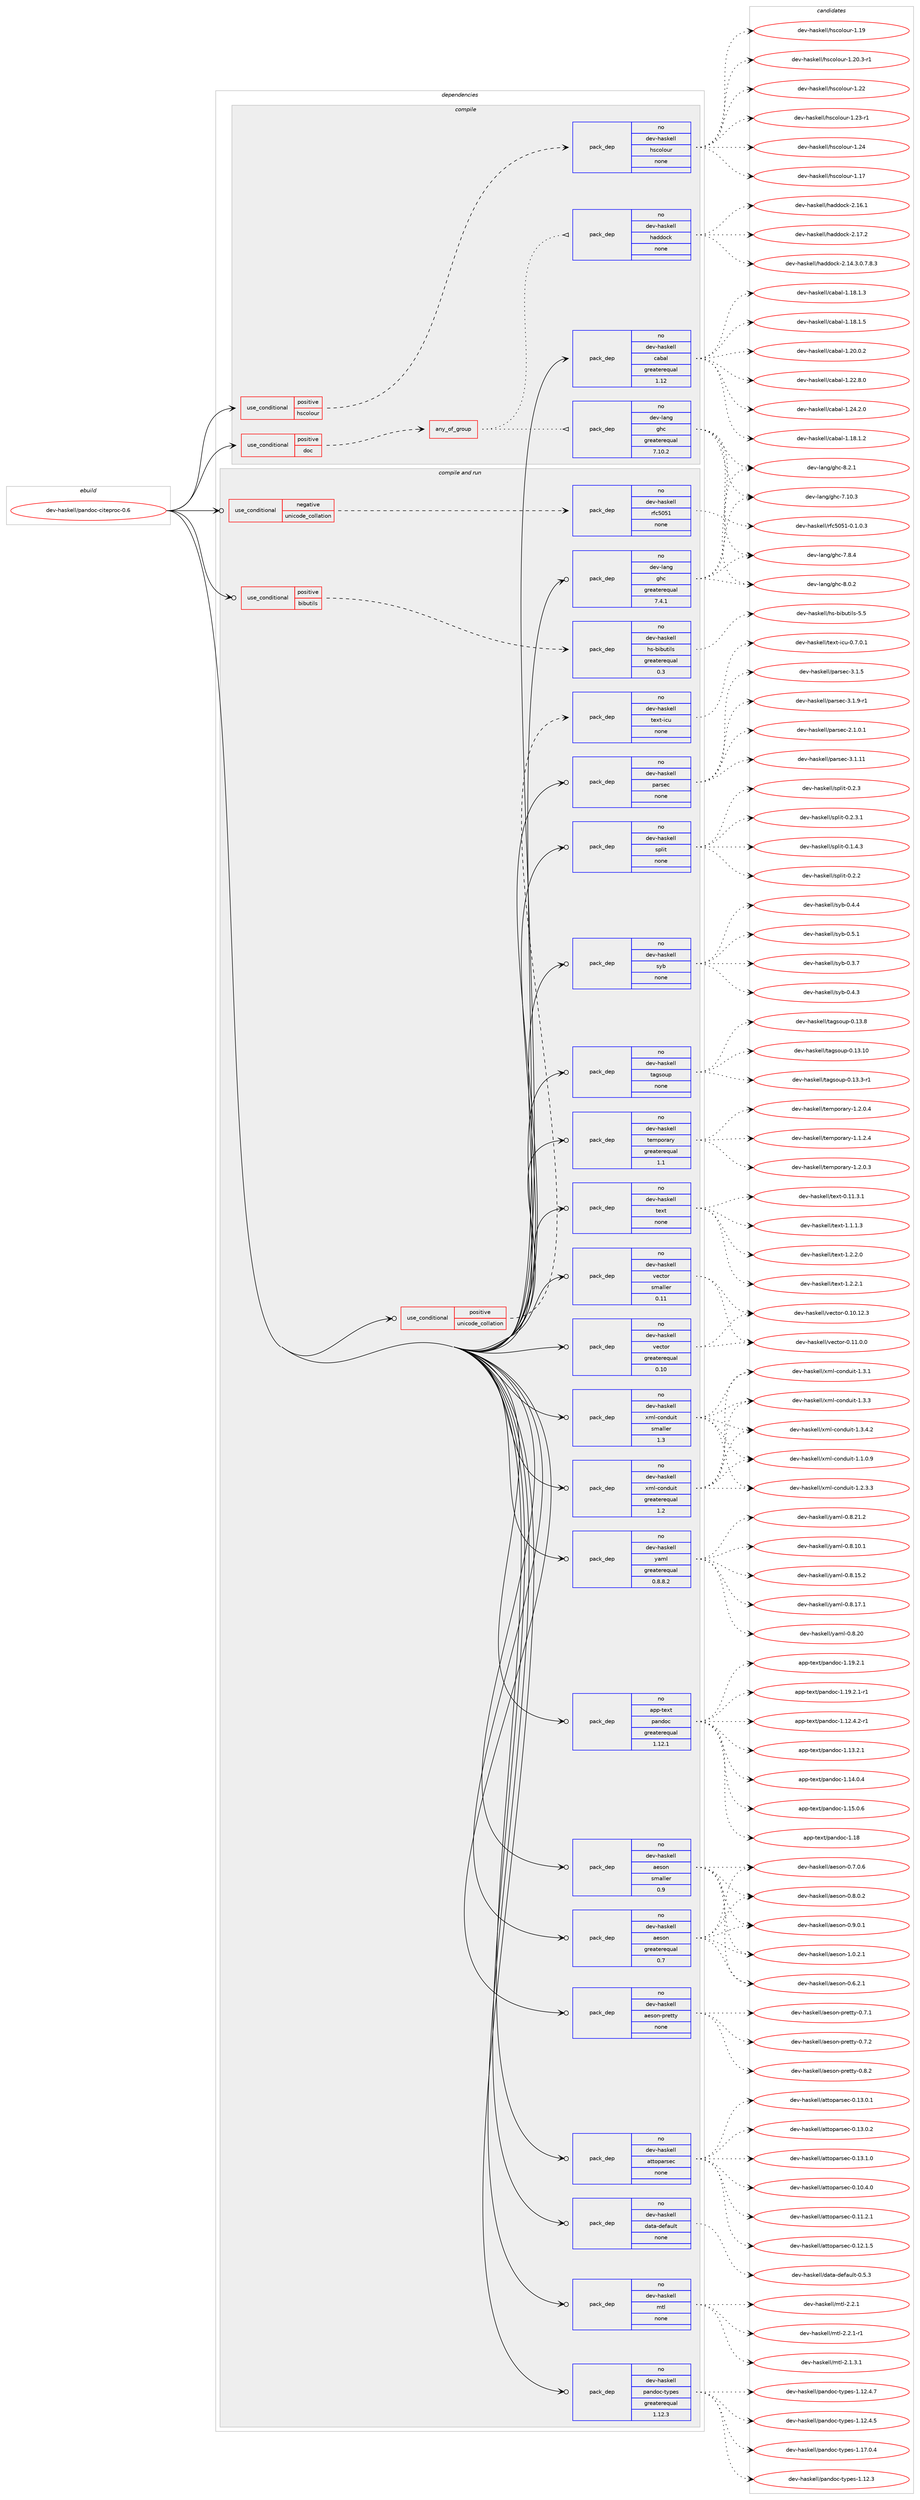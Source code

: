 digraph prolog {

# *************
# Graph options
# *************

newrank=true;
concentrate=true;
compound=true;
graph [rankdir=LR,fontname=Helvetica,fontsize=10,ranksep=1.5];#, ranksep=2.5, nodesep=0.2];
edge  [arrowhead=vee];
node  [fontname=Helvetica,fontsize=10];

# **********
# The ebuild
# **********

subgraph cluster_leftcol {
color=gray;
rank=same;
label=<<i>ebuild</i>>;
id [label="dev-haskell/pandoc-citeproc-0.6", color=red, width=4, href="../dev-haskell/pandoc-citeproc-0.6.svg"];
}

# ****************
# The dependencies
# ****************

subgraph cluster_midcol {
color=gray;
label=<<i>dependencies</i>>;
subgraph cluster_compile {
fillcolor="#eeeeee";
style=filled;
label=<<i>compile</i>>;
subgraph cond20240 {
dependency88930 [label=<<TABLE BORDER="0" CELLBORDER="1" CELLSPACING="0" CELLPADDING="4"><TR><TD ROWSPAN="3" CELLPADDING="10">use_conditional</TD></TR><TR><TD>positive</TD></TR><TR><TD>doc</TD></TR></TABLE>>, shape=none, color=red];
subgraph any2459 {
dependency88931 [label=<<TABLE BORDER="0" CELLBORDER="1" CELLSPACING="0" CELLPADDING="4"><TR><TD CELLPADDING="10">any_of_group</TD></TR></TABLE>>, shape=none, color=red];subgraph pack66201 {
dependency88932 [label=<<TABLE BORDER="0" CELLBORDER="1" CELLSPACING="0" CELLPADDING="4" WIDTH="220"><TR><TD ROWSPAN="6" CELLPADDING="30">pack_dep</TD></TR><TR><TD WIDTH="110">no</TD></TR><TR><TD>dev-haskell</TD></TR><TR><TD>haddock</TD></TR><TR><TD>none</TD></TR><TR><TD></TD></TR></TABLE>>, shape=none, color=blue];
}
dependency88931:e -> dependency88932:w [weight=20,style="dotted",arrowhead="oinv"];
subgraph pack66202 {
dependency88933 [label=<<TABLE BORDER="0" CELLBORDER="1" CELLSPACING="0" CELLPADDING="4" WIDTH="220"><TR><TD ROWSPAN="6" CELLPADDING="30">pack_dep</TD></TR><TR><TD WIDTH="110">no</TD></TR><TR><TD>dev-lang</TD></TR><TR><TD>ghc</TD></TR><TR><TD>greaterequal</TD></TR><TR><TD>7.10.2</TD></TR></TABLE>>, shape=none, color=blue];
}
dependency88931:e -> dependency88933:w [weight=20,style="dotted",arrowhead="oinv"];
}
dependency88930:e -> dependency88931:w [weight=20,style="dashed",arrowhead="vee"];
}
id:e -> dependency88930:w [weight=20,style="solid",arrowhead="vee"];
subgraph cond20241 {
dependency88934 [label=<<TABLE BORDER="0" CELLBORDER="1" CELLSPACING="0" CELLPADDING="4"><TR><TD ROWSPAN="3" CELLPADDING="10">use_conditional</TD></TR><TR><TD>positive</TD></TR><TR><TD>hscolour</TD></TR></TABLE>>, shape=none, color=red];
subgraph pack66203 {
dependency88935 [label=<<TABLE BORDER="0" CELLBORDER="1" CELLSPACING="0" CELLPADDING="4" WIDTH="220"><TR><TD ROWSPAN="6" CELLPADDING="30">pack_dep</TD></TR><TR><TD WIDTH="110">no</TD></TR><TR><TD>dev-haskell</TD></TR><TR><TD>hscolour</TD></TR><TR><TD>none</TD></TR><TR><TD></TD></TR></TABLE>>, shape=none, color=blue];
}
dependency88934:e -> dependency88935:w [weight=20,style="dashed",arrowhead="vee"];
}
id:e -> dependency88934:w [weight=20,style="solid",arrowhead="vee"];
subgraph pack66204 {
dependency88936 [label=<<TABLE BORDER="0" CELLBORDER="1" CELLSPACING="0" CELLPADDING="4" WIDTH="220"><TR><TD ROWSPAN="6" CELLPADDING="30">pack_dep</TD></TR><TR><TD WIDTH="110">no</TD></TR><TR><TD>dev-haskell</TD></TR><TR><TD>cabal</TD></TR><TR><TD>greaterequal</TD></TR><TR><TD>1.12</TD></TR></TABLE>>, shape=none, color=blue];
}
id:e -> dependency88936:w [weight=20,style="solid",arrowhead="vee"];
}
subgraph cluster_compileandrun {
fillcolor="#eeeeee";
style=filled;
label=<<i>compile and run</i>>;
subgraph cond20242 {
dependency88937 [label=<<TABLE BORDER="0" CELLBORDER="1" CELLSPACING="0" CELLPADDING="4"><TR><TD ROWSPAN="3" CELLPADDING="10">use_conditional</TD></TR><TR><TD>negative</TD></TR><TR><TD>unicode_collation</TD></TR></TABLE>>, shape=none, color=red];
subgraph pack66205 {
dependency88938 [label=<<TABLE BORDER="0" CELLBORDER="1" CELLSPACING="0" CELLPADDING="4" WIDTH="220"><TR><TD ROWSPAN="6" CELLPADDING="30">pack_dep</TD></TR><TR><TD WIDTH="110">no</TD></TR><TR><TD>dev-haskell</TD></TR><TR><TD>rfc5051</TD></TR><TR><TD>none</TD></TR><TR><TD></TD></TR></TABLE>>, shape=none, color=blue];
}
dependency88937:e -> dependency88938:w [weight=20,style="dashed",arrowhead="vee"];
}
id:e -> dependency88937:w [weight=20,style="solid",arrowhead="odotvee"];
subgraph cond20243 {
dependency88939 [label=<<TABLE BORDER="0" CELLBORDER="1" CELLSPACING="0" CELLPADDING="4"><TR><TD ROWSPAN="3" CELLPADDING="10">use_conditional</TD></TR><TR><TD>positive</TD></TR><TR><TD>bibutils</TD></TR></TABLE>>, shape=none, color=red];
subgraph pack66206 {
dependency88940 [label=<<TABLE BORDER="0" CELLBORDER="1" CELLSPACING="0" CELLPADDING="4" WIDTH="220"><TR><TD ROWSPAN="6" CELLPADDING="30">pack_dep</TD></TR><TR><TD WIDTH="110">no</TD></TR><TR><TD>dev-haskell</TD></TR><TR><TD>hs-bibutils</TD></TR><TR><TD>greaterequal</TD></TR><TR><TD>0.3</TD></TR></TABLE>>, shape=none, color=blue];
}
dependency88939:e -> dependency88940:w [weight=20,style="dashed",arrowhead="vee"];
}
id:e -> dependency88939:w [weight=20,style="solid",arrowhead="odotvee"];
subgraph cond20244 {
dependency88941 [label=<<TABLE BORDER="0" CELLBORDER="1" CELLSPACING="0" CELLPADDING="4"><TR><TD ROWSPAN="3" CELLPADDING="10">use_conditional</TD></TR><TR><TD>positive</TD></TR><TR><TD>unicode_collation</TD></TR></TABLE>>, shape=none, color=red];
subgraph pack66207 {
dependency88942 [label=<<TABLE BORDER="0" CELLBORDER="1" CELLSPACING="0" CELLPADDING="4" WIDTH="220"><TR><TD ROWSPAN="6" CELLPADDING="30">pack_dep</TD></TR><TR><TD WIDTH="110">no</TD></TR><TR><TD>dev-haskell</TD></TR><TR><TD>text-icu</TD></TR><TR><TD>none</TD></TR><TR><TD></TD></TR></TABLE>>, shape=none, color=blue];
}
dependency88941:e -> dependency88942:w [weight=20,style="dashed",arrowhead="vee"];
}
id:e -> dependency88941:w [weight=20,style="solid",arrowhead="odotvee"];
subgraph pack66208 {
dependency88943 [label=<<TABLE BORDER="0" CELLBORDER="1" CELLSPACING="0" CELLPADDING="4" WIDTH="220"><TR><TD ROWSPAN="6" CELLPADDING="30">pack_dep</TD></TR><TR><TD WIDTH="110">no</TD></TR><TR><TD>app-text</TD></TR><TR><TD>pandoc</TD></TR><TR><TD>greaterequal</TD></TR><TR><TD>1.12.1</TD></TR></TABLE>>, shape=none, color=blue];
}
id:e -> dependency88943:w [weight=20,style="solid",arrowhead="odotvee"];
subgraph pack66209 {
dependency88944 [label=<<TABLE BORDER="0" CELLBORDER="1" CELLSPACING="0" CELLPADDING="4" WIDTH="220"><TR><TD ROWSPAN="6" CELLPADDING="30">pack_dep</TD></TR><TR><TD WIDTH="110">no</TD></TR><TR><TD>dev-haskell</TD></TR><TR><TD>aeson</TD></TR><TR><TD>greaterequal</TD></TR><TR><TD>0.7</TD></TR></TABLE>>, shape=none, color=blue];
}
id:e -> dependency88944:w [weight=20,style="solid",arrowhead="odotvee"];
subgraph pack66210 {
dependency88945 [label=<<TABLE BORDER="0" CELLBORDER="1" CELLSPACING="0" CELLPADDING="4" WIDTH="220"><TR><TD ROWSPAN="6" CELLPADDING="30">pack_dep</TD></TR><TR><TD WIDTH="110">no</TD></TR><TR><TD>dev-haskell</TD></TR><TR><TD>aeson</TD></TR><TR><TD>smaller</TD></TR><TR><TD>0.9</TD></TR></TABLE>>, shape=none, color=blue];
}
id:e -> dependency88945:w [weight=20,style="solid",arrowhead="odotvee"];
subgraph pack66211 {
dependency88946 [label=<<TABLE BORDER="0" CELLBORDER="1" CELLSPACING="0" CELLPADDING="4" WIDTH="220"><TR><TD ROWSPAN="6" CELLPADDING="30">pack_dep</TD></TR><TR><TD WIDTH="110">no</TD></TR><TR><TD>dev-haskell</TD></TR><TR><TD>aeson-pretty</TD></TR><TR><TD>none</TD></TR><TR><TD></TD></TR></TABLE>>, shape=none, color=blue];
}
id:e -> dependency88946:w [weight=20,style="solid",arrowhead="odotvee"];
subgraph pack66212 {
dependency88947 [label=<<TABLE BORDER="0" CELLBORDER="1" CELLSPACING="0" CELLPADDING="4" WIDTH="220"><TR><TD ROWSPAN="6" CELLPADDING="30">pack_dep</TD></TR><TR><TD WIDTH="110">no</TD></TR><TR><TD>dev-haskell</TD></TR><TR><TD>attoparsec</TD></TR><TR><TD>none</TD></TR><TR><TD></TD></TR></TABLE>>, shape=none, color=blue];
}
id:e -> dependency88947:w [weight=20,style="solid",arrowhead="odotvee"];
subgraph pack66213 {
dependency88948 [label=<<TABLE BORDER="0" CELLBORDER="1" CELLSPACING="0" CELLPADDING="4" WIDTH="220"><TR><TD ROWSPAN="6" CELLPADDING="30">pack_dep</TD></TR><TR><TD WIDTH="110">no</TD></TR><TR><TD>dev-haskell</TD></TR><TR><TD>data-default</TD></TR><TR><TD>none</TD></TR><TR><TD></TD></TR></TABLE>>, shape=none, color=blue];
}
id:e -> dependency88948:w [weight=20,style="solid",arrowhead="odotvee"];
subgraph pack66214 {
dependency88949 [label=<<TABLE BORDER="0" CELLBORDER="1" CELLSPACING="0" CELLPADDING="4" WIDTH="220"><TR><TD ROWSPAN="6" CELLPADDING="30">pack_dep</TD></TR><TR><TD WIDTH="110">no</TD></TR><TR><TD>dev-haskell</TD></TR><TR><TD>mtl</TD></TR><TR><TD>none</TD></TR><TR><TD></TD></TR></TABLE>>, shape=none, color=blue];
}
id:e -> dependency88949:w [weight=20,style="solid",arrowhead="odotvee"];
subgraph pack66215 {
dependency88950 [label=<<TABLE BORDER="0" CELLBORDER="1" CELLSPACING="0" CELLPADDING="4" WIDTH="220"><TR><TD ROWSPAN="6" CELLPADDING="30">pack_dep</TD></TR><TR><TD WIDTH="110">no</TD></TR><TR><TD>dev-haskell</TD></TR><TR><TD>pandoc-types</TD></TR><TR><TD>greaterequal</TD></TR><TR><TD>1.12.3</TD></TR></TABLE>>, shape=none, color=blue];
}
id:e -> dependency88950:w [weight=20,style="solid",arrowhead="odotvee"];
subgraph pack66216 {
dependency88951 [label=<<TABLE BORDER="0" CELLBORDER="1" CELLSPACING="0" CELLPADDING="4" WIDTH="220"><TR><TD ROWSPAN="6" CELLPADDING="30">pack_dep</TD></TR><TR><TD WIDTH="110">no</TD></TR><TR><TD>dev-haskell</TD></TR><TR><TD>parsec</TD></TR><TR><TD>none</TD></TR><TR><TD></TD></TR></TABLE>>, shape=none, color=blue];
}
id:e -> dependency88951:w [weight=20,style="solid",arrowhead="odotvee"];
subgraph pack66217 {
dependency88952 [label=<<TABLE BORDER="0" CELLBORDER="1" CELLSPACING="0" CELLPADDING="4" WIDTH="220"><TR><TD ROWSPAN="6" CELLPADDING="30">pack_dep</TD></TR><TR><TD WIDTH="110">no</TD></TR><TR><TD>dev-haskell</TD></TR><TR><TD>split</TD></TR><TR><TD>none</TD></TR><TR><TD></TD></TR></TABLE>>, shape=none, color=blue];
}
id:e -> dependency88952:w [weight=20,style="solid",arrowhead="odotvee"];
subgraph pack66218 {
dependency88953 [label=<<TABLE BORDER="0" CELLBORDER="1" CELLSPACING="0" CELLPADDING="4" WIDTH="220"><TR><TD ROWSPAN="6" CELLPADDING="30">pack_dep</TD></TR><TR><TD WIDTH="110">no</TD></TR><TR><TD>dev-haskell</TD></TR><TR><TD>syb</TD></TR><TR><TD>none</TD></TR><TR><TD></TD></TR></TABLE>>, shape=none, color=blue];
}
id:e -> dependency88953:w [weight=20,style="solid",arrowhead="odotvee"];
subgraph pack66219 {
dependency88954 [label=<<TABLE BORDER="0" CELLBORDER="1" CELLSPACING="0" CELLPADDING="4" WIDTH="220"><TR><TD ROWSPAN="6" CELLPADDING="30">pack_dep</TD></TR><TR><TD WIDTH="110">no</TD></TR><TR><TD>dev-haskell</TD></TR><TR><TD>tagsoup</TD></TR><TR><TD>none</TD></TR><TR><TD></TD></TR></TABLE>>, shape=none, color=blue];
}
id:e -> dependency88954:w [weight=20,style="solid",arrowhead="odotvee"];
subgraph pack66220 {
dependency88955 [label=<<TABLE BORDER="0" CELLBORDER="1" CELLSPACING="0" CELLPADDING="4" WIDTH="220"><TR><TD ROWSPAN="6" CELLPADDING="30">pack_dep</TD></TR><TR><TD WIDTH="110">no</TD></TR><TR><TD>dev-haskell</TD></TR><TR><TD>temporary</TD></TR><TR><TD>greaterequal</TD></TR><TR><TD>1.1</TD></TR></TABLE>>, shape=none, color=blue];
}
id:e -> dependency88955:w [weight=20,style="solid",arrowhead="odotvee"];
subgraph pack66221 {
dependency88956 [label=<<TABLE BORDER="0" CELLBORDER="1" CELLSPACING="0" CELLPADDING="4" WIDTH="220"><TR><TD ROWSPAN="6" CELLPADDING="30">pack_dep</TD></TR><TR><TD WIDTH="110">no</TD></TR><TR><TD>dev-haskell</TD></TR><TR><TD>text</TD></TR><TR><TD>none</TD></TR><TR><TD></TD></TR></TABLE>>, shape=none, color=blue];
}
id:e -> dependency88956:w [weight=20,style="solid",arrowhead="odotvee"];
subgraph pack66222 {
dependency88957 [label=<<TABLE BORDER="0" CELLBORDER="1" CELLSPACING="0" CELLPADDING="4" WIDTH="220"><TR><TD ROWSPAN="6" CELLPADDING="30">pack_dep</TD></TR><TR><TD WIDTH="110">no</TD></TR><TR><TD>dev-haskell</TD></TR><TR><TD>vector</TD></TR><TR><TD>greaterequal</TD></TR><TR><TD>0.10</TD></TR></TABLE>>, shape=none, color=blue];
}
id:e -> dependency88957:w [weight=20,style="solid",arrowhead="odotvee"];
subgraph pack66223 {
dependency88958 [label=<<TABLE BORDER="0" CELLBORDER="1" CELLSPACING="0" CELLPADDING="4" WIDTH="220"><TR><TD ROWSPAN="6" CELLPADDING="30">pack_dep</TD></TR><TR><TD WIDTH="110">no</TD></TR><TR><TD>dev-haskell</TD></TR><TR><TD>vector</TD></TR><TR><TD>smaller</TD></TR><TR><TD>0.11</TD></TR></TABLE>>, shape=none, color=blue];
}
id:e -> dependency88958:w [weight=20,style="solid",arrowhead="odotvee"];
subgraph pack66224 {
dependency88959 [label=<<TABLE BORDER="0" CELLBORDER="1" CELLSPACING="0" CELLPADDING="4" WIDTH="220"><TR><TD ROWSPAN="6" CELLPADDING="30">pack_dep</TD></TR><TR><TD WIDTH="110">no</TD></TR><TR><TD>dev-haskell</TD></TR><TR><TD>xml-conduit</TD></TR><TR><TD>greaterequal</TD></TR><TR><TD>1.2</TD></TR></TABLE>>, shape=none, color=blue];
}
id:e -> dependency88959:w [weight=20,style="solid",arrowhead="odotvee"];
subgraph pack66225 {
dependency88960 [label=<<TABLE BORDER="0" CELLBORDER="1" CELLSPACING="0" CELLPADDING="4" WIDTH="220"><TR><TD ROWSPAN="6" CELLPADDING="30">pack_dep</TD></TR><TR><TD WIDTH="110">no</TD></TR><TR><TD>dev-haskell</TD></TR><TR><TD>xml-conduit</TD></TR><TR><TD>smaller</TD></TR><TR><TD>1.3</TD></TR></TABLE>>, shape=none, color=blue];
}
id:e -> dependency88960:w [weight=20,style="solid",arrowhead="odotvee"];
subgraph pack66226 {
dependency88961 [label=<<TABLE BORDER="0" CELLBORDER="1" CELLSPACING="0" CELLPADDING="4" WIDTH="220"><TR><TD ROWSPAN="6" CELLPADDING="30">pack_dep</TD></TR><TR><TD WIDTH="110">no</TD></TR><TR><TD>dev-haskell</TD></TR><TR><TD>yaml</TD></TR><TR><TD>greaterequal</TD></TR><TR><TD>0.8.8.2</TD></TR></TABLE>>, shape=none, color=blue];
}
id:e -> dependency88961:w [weight=20,style="solid",arrowhead="odotvee"];
subgraph pack66227 {
dependency88962 [label=<<TABLE BORDER="0" CELLBORDER="1" CELLSPACING="0" CELLPADDING="4" WIDTH="220"><TR><TD ROWSPAN="6" CELLPADDING="30">pack_dep</TD></TR><TR><TD WIDTH="110">no</TD></TR><TR><TD>dev-lang</TD></TR><TR><TD>ghc</TD></TR><TR><TD>greaterequal</TD></TR><TR><TD>7.4.1</TD></TR></TABLE>>, shape=none, color=blue];
}
id:e -> dependency88962:w [weight=20,style="solid",arrowhead="odotvee"];
}
subgraph cluster_run {
fillcolor="#eeeeee";
style=filled;
label=<<i>run</i>>;
}
}

# **************
# The candidates
# **************

subgraph cluster_choices {
rank=same;
color=gray;
label=<<i>candidates</i>>;

subgraph choice66201 {
color=black;
nodesep=1;
choice1001011184510497115107101108108471049710010011199107455046495246514648465546564651 [label="dev-haskell/haddock-2.14.3.0.7.8.3", color=red, width=4,href="../dev-haskell/haddock-2.14.3.0.7.8.3.svg"];
choice100101118451049711510710110810847104971001001119910745504649544649 [label="dev-haskell/haddock-2.16.1", color=red, width=4,href="../dev-haskell/haddock-2.16.1.svg"];
choice100101118451049711510710110810847104971001001119910745504649554650 [label="dev-haskell/haddock-2.17.2", color=red, width=4,href="../dev-haskell/haddock-2.17.2.svg"];
dependency88932:e -> choice1001011184510497115107101108108471049710010011199107455046495246514648465546564651:w [style=dotted,weight="100"];
dependency88932:e -> choice100101118451049711510710110810847104971001001119910745504649544649:w [style=dotted,weight="100"];
dependency88932:e -> choice100101118451049711510710110810847104971001001119910745504649554650:w [style=dotted,weight="100"];
}
subgraph choice66202 {
color=black;
nodesep=1;
choice1001011184510897110103471031049945554649484651 [label="dev-lang/ghc-7.10.3", color=red, width=4,href="../dev-lang/ghc-7.10.3.svg"];
choice10010111845108971101034710310499455546564652 [label="dev-lang/ghc-7.8.4", color=red, width=4,href="../dev-lang/ghc-7.8.4.svg"];
choice10010111845108971101034710310499455646484650 [label="dev-lang/ghc-8.0.2", color=red, width=4,href="../dev-lang/ghc-8.0.2.svg"];
choice10010111845108971101034710310499455646504649 [label="dev-lang/ghc-8.2.1", color=red, width=4,href="../dev-lang/ghc-8.2.1.svg"];
dependency88933:e -> choice1001011184510897110103471031049945554649484651:w [style=dotted,weight="100"];
dependency88933:e -> choice10010111845108971101034710310499455546564652:w [style=dotted,weight="100"];
dependency88933:e -> choice10010111845108971101034710310499455646484650:w [style=dotted,weight="100"];
dependency88933:e -> choice10010111845108971101034710310499455646504649:w [style=dotted,weight="100"];
}
subgraph choice66203 {
color=black;
nodesep=1;
choice100101118451049711510710110810847104115991111081111171144549464955 [label="dev-haskell/hscolour-1.17", color=red, width=4,href="../dev-haskell/hscolour-1.17.svg"];
choice100101118451049711510710110810847104115991111081111171144549464957 [label="dev-haskell/hscolour-1.19", color=red, width=4,href="../dev-haskell/hscolour-1.19.svg"];
choice10010111845104971151071011081084710411599111108111117114454946504846514511449 [label="dev-haskell/hscolour-1.20.3-r1", color=red, width=4,href="../dev-haskell/hscolour-1.20.3-r1.svg"];
choice100101118451049711510710110810847104115991111081111171144549465050 [label="dev-haskell/hscolour-1.22", color=red, width=4,href="../dev-haskell/hscolour-1.22.svg"];
choice1001011184510497115107101108108471041159911110811111711445494650514511449 [label="dev-haskell/hscolour-1.23-r1", color=red, width=4,href="../dev-haskell/hscolour-1.23-r1.svg"];
choice100101118451049711510710110810847104115991111081111171144549465052 [label="dev-haskell/hscolour-1.24", color=red, width=4,href="../dev-haskell/hscolour-1.24.svg"];
dependency88935:e -> choice100101118451049711510710110810847104115991111081111171144549464955:w [style=dotted,weight="100"];
dependency88935:e -> choice100101118451049711510710110810847104115991111081111171144549464957:w [style=dotted,weight="100"];
dependency88935:e -> choice10010111845104971151071011081084710411599111108111117114454946504846514511449:w [style=dotted,weight="100"];
dependency88935:e -> choice100101118451049711510710110810847104115991111081111171144549465050:w [style=dotted,weight="100"];
dependency88935:e -> choice1001011184510497115107101108108471041159911110811111711445494650514511449:w [style=dotted,weight="100"];
dependency88935:e -> choice100101118451049711510710110810847104115991111081111171144549465052:w [style=dotted,weight="100"];
}
subgraph choice66204 {
color=black;
nodesep=1;
choice10010111845104971151071011081084799979897108454946495646494650 [label="dev-haskell/cabal-1.18.1.2", color=red, width=4,href="../dev-haskell/cabal-1.18.1.2.svg"];
choice10010111845104971151071011081084799979897108454946495646494651 [label="dev-haskell/cabal-1.18.1.3", color=red, width=4,href="../dev-haskell/cabal-1.18.1.3.svg"];
choice10010111845104971151071011081084799979897108454946495646494653 [label="dev-haskell/cabal-1.18.1.5", color=red, width=4,href="../dev-haskell/cabal-1.18.1.5.svg"];
choice10010111845104971151071011081084799979897108454946504846484650 [label="dev-haskell/cabal-1.20.0.2", color=red, width=4,href="../dev-haskell/cabal-1.20.0.2.svg"];
choice10010111845104971151071011081084799979897108454946505046564648 [label="dev-haskell/cabal-1.22.8.0", color=red, width=4,href="../dev-haskell/cabal-1.22.8.0.svg"];
choice10010111845104971151071011081084799979897108454946505246504648 [label="dev-haskell/cabal-1.24.2.0", color=red, width=4,href="../dev-haskell/cabal-1.24.2.0.svg"];
dependency88936:e -> choice10010111845104971151071011081084799979897108454946495646494650:w [style=dotted,weight="100"];
dependency88936:e -> choice10010111845104971151071011081084799979897108454946495646494651:w [style=dotted,weight="100"];
dependency88936:e -> choice10010111845104971151071011081084799979897108454946495646494653:w [style=dotted,weight="100"];
dependency88936:e -> choice10010111845104971151071011081084799979897108454946504846484650:w [style=dotted,weight="100"];
dependency88936:e -> choice10010111845104971151071011081084799979897108454946505046564648:w [style=dotted,weight="100"];
dependency88936:e -> choice10010111845104971151071011081084799979897108454946505246504648:w [style=dotted,weight="100"];
}
subgraph choice66205 {
color=black;
nodesep=1;
choice10010111845104971151071011081084711410299534853494548464946484651 [label="dev-haskell/rfc5051-0.1.0.3", color=red, width=4,href="../dev-haskell/rfc5051-0.1.0.3.svg"];
dependency88938:e -> choice10010111845104971151071011081084711410299534853494548464946484651:w [style=dotted,weight="100"];
}
subgraph choice66206 {
color=black;
nodesep=1;
choice10010111845104971151071011081084710411545981059811711610510811545534653 [label="dev-haskell/hs-bibutils-5.5", color=red, width=4,href="../dev-haskell/hs-bibutils-5.5.svg"];
dependency88940:e -> choice10010111845104971151071011081084710411545981059811711610510811545534653:w [style=dotted,weight="100"];
}
subgraph choice66207 {
color=black;
nodesep=1;
choice10010111845104971151071011081084711610112011645105991174548465546484649 [label="dev-haskell/text-icu-0.7.0.1", color=red, width=4,href="../dev-haskell/text-icu-0.7.0.1.svg"];
dependency88942:e -> choice10010111845104971151071011081084711610112011645105991174548465546484649:w [style=dotted,weight="100"];
}
subgraph choice66208 {
color=black;
nodesep=1;
choice97112112451161011201164711297110100111994549464950465246504511449 [label="app-text/pandoc-1.12.4.2-r1", color=red, width=4,href="../app-text/pandoc-1.12.4.2-r1.svg"];
choice9711211245116101120116471129711010011199454946495146504649 [label="app-text/pandoc-1.13.2.1", color=red, width=4,href="../app-text/pandoc-1.13.2.1.svg"];
choice9711211245116101120116471129711010011199454946495246484652 [label="app-text/pandoc-1.14.0.4", color=red, width=4,href="../app-text/pandoc-1.14.0.4.svg"];
choice9711211245116101120116471129711010011199454946495346484654 [label="app-text/pandoc-1.15.0.6", color=red, width=4,href="../app-text/pandoc-1.15.0.6.svg"];
choice97112112451161011201164711297110100111994549464956 [label="app-text/pandoc-1.18", color=red, width=4,href="../app-text/pandoc-1.18.svg"];
choice9711211245116101120116471129711010011199454946495746504649 [label="app-text/pandoc-1.19.2.1", color=red, width=4,href="../app-text/pandoc-1.19.2.1.svg"];
choice97112112451161011201164711297110100111994549464957465046494511449 [label="app-text/pandoc-1.19.2.1-r1", color=red, width=4,href="../app-text/pandoc-1.19.2.1-r1.svg"];
dependency88943:e -> choice97112112451161011201164711297110100111994549464950465246504511449:w [style=dotted,weight="100"];
dependency88943:e -> choice9711211245116101120116471129711010011199454946495146504649:w [style=dotted,weight="100"];
dependency88943:e -> choice9711211245116101120116471129711010011199454946495246484652:w [style=dotted,weight="100"];
dependency88943:e -> choice9711211245116101120116471129711010011199454946495346484654:w [style=dotted,weight="100"];
dependency88943:e -> choice97112112451161011201164711297110100111994549464956:w [style=dotted,weight="100"];
dependency88943:e -> choice9711211245116101120116471129711010011199454946495746504649:w [style=dotted,weight="100"];
dependency88943:e -> choice97112112451161011201164711297110100111994549464957465046494511449:w [style=dotted,weight="100"];
}
subgraph choice66209 {
color=black;
nodesep=1;
choice100101118451049711510710110810847971011151111104548465446504649 [label="dev-haskell/aeson-0.6.2.1", color=red, width=4,href="../dev-haskell/aeson-0.6.2.1.svg"];
choice100101118451049711510710110810847971011151111104548465546484654 [label="dev-haskell/aeson-0.7.0.6", color=red, width=4,href="../dev-haskell/aeson-0.7.0.6.svg"];
choice100101118451049711510710110810847971011151111104548465646484650 [label="dev-haskell/aeson-0.8.0.2", color=red, width=4,href="../dev-haskell/aeson-0.8.0.2.svg"];
choice100101118451049711510710110810847971011151111104548465746484649 [label="dev-haskell/aeson-0.9.0.1", color=red, width=4,href="../dev-haskell/aeson-0.9.0.1.svg"];
choice100101118451049711510710110810847971011151111104549464846504649 [label="dev-haskell/aeson-1.0.2.1", color=red, width=4,href="../dev-haskell/aeson-1.0.2.1.svg"];
dependency88944:e -> choice100101118451049711510710110810847971011151111104548465446504649:w [style=dotted,weight="100"];
dependency88944:e -> choice100101118451049711510710110810847971011151111104548465546484654:w [style=dotted,weight="100"];
dependency88944:e -> choice100101118451049711510710110810847971011151111104548465646484650:w [style=dotted,weight="100"];
dependency88944:e -> choice100101118451049711510710110810847971011151111104548465746484649:w [style=dotted,weight="100"];
dependency88944:e -> choice100101118451049711510710110810847971011151111104549464846504649:w [style=dotted,weight="100"];
}
subgraph choice66210 {
color=black;
nodesep=1;
choice100101118451049711510710110810847971011151111104548465446504649 [label="dev-haskell/aeson-0.6.2.1", color=red, width=4,href="../dev-haskell/aeson-0.6.2.1.svg"];
choice100101118451049711510710110810847971011151111104548465546484654 [label="dev-haskell/aeson-0.7.0.6", color=red, width=4,href="../dev-haskell/aeson-0.7.0.6.svg"];
choice100101118451049711510710110810847971011151111104548465646484650 [label="dev-haskell/aeson-0.8.0.2", color=red, width=4,href="../dev-haskell/aeson-0.8.0.2.svg"];
choice100101118451049711510710110810847971011151111104548465746484649 [label="dev-haskell/aeson-0.9.0.1", color=red, width=4,href="../dev-haskell/aeson-0.9.0.1.svg"];
choice100101118451049711510710110810847971011151111104549464846504649 [label="dev-haskell/aeson-1.0.2.1", color=red, width=4,href="../dev-haskell/aeson-1.0.2.1.svg"];
dependency88945:e -> choice100101118451049711510710110810847971011151111104548465446504649:w [style=dotted,weight="100"];
dependency88945:e -> choice100101118451049711510710110810847971011151111104548465546484654:w [style=dotted,weight="100"];
dependency88945:e -> choice100101118451049711510710110810847971011151111104548465646484650:w [style=dotted,weight="100"];
dependency88945:e -> choice100101118451049711510710110810847971011151111104548465746484649:w [style=dotted,weight="100"];
dependency88945:e -> choice100101118451049711510710110810847971011151111104549464846504649:w [style=dotted,weight="100"];
}
subgraph choice66211 {
color=black;
nodesep=1;
choice1001011184510497115107101108108479710111511111045112114101116116121454846554649 [label="dev-haskell/aeson-pretty-0.7.1", color=red, width=4,href="../dev-haskell/aeson-pretty-0.7.1.svg"];
choice1001011184510497115107101108108479710111511111045112114101116116121454846554650 [label="dev-haskell/aeson-pretty-0.7.2", color=red, width=4,href="../dev-haskell/aeson-pretty-0.7.2.svg"];
choice1001011184510497115107101108108479710111511111045112114101116116121454846564650 [label="dev-haskell/aeson-pretty-0.8.2", color=red, width=4,href="../dev-haskell/aeson-pretty-0.8.2.svg"];
dependency88946:e -> choice1001011184510497115107101108108479710111511111045112114101116116121454846554649:w [style=dotted,weight="100"];
dependency88946:e -> choice1001011184510497115107101108108479710111511111045112114101116116121454846554650:w [style=dotted,weight="100"];
dependency88946:e -> choice1001011184510497115107101108108479710111511111045112114101116116121454846564650:w [style=dotted,weight="100"];
}
subgraph choice66212 {
color=black;
nodesep=1;
choice100101118451049711510710110810847971161161111129711411510199454846494846524648 [label="dev-haskell/attoparsec-0.10.4.0", color=red, width=4,href="../dev-haskell/attoparsec-0.10.4.0.svg"];
choice100101118451049711510710110810847971161161111129711411510199454846494946504649 [label="dev-haskell/attoparsec-0.11.2.1", color=red, width=4,href="../dev-haskell/attoparsec-0.11.2.1.svg"];
choice100101118451049711510710110810847971161161111129711411510199454846495046494653 [label="dev-haskell/attoparsec-0.12.1.5", color=red, width=4,href="../dev-haskell/attoparsec-0.12.1.5.svg"];
choice100101118451049711510710110810847971161161111129711411510199454846495146484649 [label="dev-haskell/attoparsec-0.13.0.1", color=red, width=4,href="../dev-haskell/attoparsec-0.13.0.1.svg"];
choice100101118451049711510710110810847971161161111129711411510199454846495146484650 [label="dev-haskell/attoparsec-0.13.0.2", color=red, width=4,href="../dev-haskell/attoparsec-0.13.0.2.svg"];
choice100101118451049711510710110810847971161161111129711411510199454846495146494648 [label="dev-haskell/attoparsec-0.13.1.0", color=red, width=4,href="../dev-haskell/attoparsec-0.13.1.0.svg"];
dependency88947:e -> choice100101118451049711510710110810847971161161111129711411510199454846494846524648:w [style=dotted,weight="100"];
dependency88947:e -> choice100101118451049711510710110810847971161161111129711411510199454846494946504649:w [style=dotted,weight="100"];
dependency88947:e -> choice100101118451049711510710110810847971161161111129711411510199454846495046494653:w [style=dotted,weight="100"];
dependency88947:e -> choice100101118451049711510710110810847971161161111129711411510199454846495146484649:w [style=dotted,weight="100"];
dependency88947:e -> choice100101118451049711510710110810847971161161111129711411510199454846495146484650:w [style=dotted,weight="100"];
dependency88947:e -> choice100101118451049711510710110810847971161161111129711411510199454846495146494648:w [style=dotted,weight="100"];
}
subgraph choice66213 {
color=black;
nodesep=1;
choice10010111845104971151071011081084710097116974510010110297117108116454846534651 [label="dev-haskell/data-default-0.5.3", color=red, width=4,href="../dev-haskell/data-default-0.5.3.svg"];
dependency88948:e -> choice10010111845104971151071011081084710097116974510010110297117108116454846534651:w [style=dotted,weight="100"];
}
subgraph choice66214 {
color=black;
nodesep=1;
choice1001011184510497115107101108108471091161084550464946514649 [label="dev-haskell/mtl-2.1.3.1", color=red, width=4,href="../dev-haskell/mtl-2.1.3.1.svg"];
choice100101118451049711510710110810847109116108455046504649 [label="dev-haskell/mtl-2.2.1", color=red, width=4,href="../dev-haskell/mtl-2.2.1.svg"];
choice1001011184510497115107101108108471091161084550465046494511449 [label="dev-haskell/mtl-2.2.1-r1", color=red, width=4,href="../dev-haskell/mtl-2.2.1-r1.svg"];
dependency88949:e -> choice1001011184510497115107101108108471091161084550464946514649:w [style=dotted,weight="100"];
dependency88949:e -> choice100101118451049711510710110810847109116108455046504649:w [style=dotted,weight="100"];
dependency88949:e -> choice1001011184510497115107101108108471091161084550465046494511449:w [style=dotted,weight="100"];
}
subgraph choice66215 {
color=black;
nodesep=1;
choice10010111845104971151071011081084711297110100111994511612111210111545494649504651 [label="dev-haskell/pandoc-types-1.12.3", color=red, width=4,href="../dev-haskell/pandoc-types-1.12.3.svg"];
choice100101118451049711510710110810847112971101001119945116121112101115454946495046524653 [label="dev-haskell/pandoc-types-1.12.4.5", color=red, width=4,href="../dev-haskell/pandoc-types-1.12.4.5.svg"];
choice100101118451049711510710110810847112971101001119945116121112101115454946495046524655 [label="dev-haskell/pandoc-types-1.12.4.7", color=red, width=4,href="../dev-haskell/pandoc-types-1.12.4.7.svg"];
choice100101118451049711510710110810847112971101001119945116121112101115454946495546484652 [label="dev-haskell/pandoc-types-1.17.0.4", color=red, width=4,href="../dev-haskell/pandoc-types-1.17.0.4.svg"];
dependency88950:e -> choice10010111845104971151071011081084711297110100111994511612111210111545494649504651:w [style=dotted,weight="100"];
dependency88950:e -> choice100101118451049711510710110810847112971101001119945116121112101115454946495046524653:w [style=dotted,weight="100"];
dependency88950:e -> choice100101118451049711510710110810847112971101001119945116121112101115454946495046524655:w [style=dotted,weight="100"];
dependency88950:e -> choice100101118451049711510710110810847112971101001119945116121112101115454946495546484652:w [style=dotted,weight="100"];
}
subgraph choice66216 {
color=black;
nodesep=1;
choice10010111845104971151071011081084711297114115101994550464946484649 [label="dev-haskell/parsec-2.1.0.1", color=red, width=4,href="../dev-haskell/parsec-2.1.0.1.svg"];
choice100101118451049711510710110810847112971141151019945514649464949 [label="dev-haskell/parsec-3.1.11", color=red, width=4,href="../dev-haskell/parsec-3.1.11.svg"];
choice1001011184510497115107101108108471129711411510199455146494653 [label="dev-haskell/parsec-3.1.5", color=red, width=4,href="../dev-haskell/parsec-3.1.5.svg"];
choice10010111845104971151071011081084711297114115101994551464946574511449 [label="dev-haskell/parsec-3.1.9-r1", color=red, width=4,href="../dev-haskell/parsec-3.1.9-r1.svg"];
dependency88951:e -> choice10010111845104971151071011081084711297114115101994550464946484649:w [style=dotted,weight="100"];
dependency88951:e -> choice100101118451049711510710110810847112971141151019945514649464949:w [style=dotted,weight="100"];
dependency88951:e -> choice1001011184510497115107101108108471129711411510199455146494653:w [style=dotted,weight="100"];
dependency88951:e -> choice10010111845104971151071011081084711297114115101994551464946574511449:w [style=dotted,weight="100"];
}
subgraph choice66217 {
color=black;
nodesep=1;
choice1001011184510497115107101108108471151121081051164548464946524651 [label="dev-haskell/split-0.1.4.3", color=red, width=4,href="../dev-haskell/split-0.1.4.3.svg"];
choice100101118451049711510710110810847115112108105116454846504650 [label="dev-haskell/split-0.2.2", color=red, width=4,href="../dev-haskell/split-0.2.2.svg"];
choice100101118451049711510710110810847115112108105116454846504651 [label="dev-haskell/split-0.2.3", color=red, width=4,href="../dev-haskell/split-0.2.3.svg"];
choice1001011184510497115107101108108471151121081051164548465046514649 [label="dev-haskell/split-0.2.3.1", color=red, width=4,href="../dev-haskell/split-0.2.3.1.svg"];
dependency88952:e -> choice1001011184510497115107101108108471151121081051164548464946524651:w [style=dotted,weight="100"];
dependency88952:e -> choice100101118451049711510710110810847115112108105116454846504650:w [style=dotted,weight="100"];
dependency88952:e -> choice100101118451049711510710110810847115112108105116454846504651:w [style=dotted,weight="100"];
dependency88952:e -> choice1001011184510497115107101108108471151121081051164548465046514649:w [style=dotted,weight="100"];
}
subgraph choice66218 {
color=black;
nodesep=1;
choice10010111845104971151071011081084711512198454846514655 [label="dev-haskell/syb-0.3.7", color=red, width=4,href="../dev-haskell/syb-0.3.7.svg"];
choice10010111845104971151071011081084711512198454846524651 [label="dev-haskell/syb-0.4.3", color=red, width=4,href="../dev-haskell/syb-0.4.3.svg"];
choice10010111845104971151071011081084711512198454846524652 [label="dev-haskell/syb-0.4.4", color=red, width=4,href="../dev-haskell/syb-0.4.4.svg"];
choice10010111845104971151071011081084711512198454846534649 [label="dev-haskell/syb-0.5.1", color=red, width=4,href="../dev-haskell/syb-0.5.1.svg"];
dependency88953:e -> choice10010111845104971151071011081084711512198454846514655:w [style=dotted,weight="100"];
dependency88953:e -> choice10010111845104971151071011081084711512198454846524651:w [style=dotted,weight="100"];
dependency88953:e -> choice10010111845104971151071011081084711512198454846524652:w [style=dotted,weight="100"];
dependency88953:e -> choice10010111845104971151071011081084711512198454846534649:w [style=dotted,weight="100"];
}
subgraph choice66219 {
color=black;
nodesep=1;
choice100101118451049711510710110810847116971031151111171124548464951464948 [label="dev-haskell/tagsoup-0.13.10", color=red, width=4,href="../dev-haskell/tagsoup-0.13.10.svg"];
choice10010111845104971151071011081084711697103115111117112454846495146514511449 [label="dev-haskell/tagsoup-0.13.3-r1", color=red, width=4,href="../dev-haskell/tagsoup-0.13.3-r1.svg"];
choice1001011184510497115107101108108471169710311511111711245484649514656 [label="dev-haskell/tagsoup-0.13.8", color=red, width=4,href="../dev-haskell/tagsoup-0.13.8.svg"];
dependency88954:e -> choice100101118451049711510710110810847116971031151111171124548464951464948:w [style=dotted,weight="100"];
dependency88954:e -> choice10010111845104971151071011081084711697103115111117112454846495146514511449:w [style=dotted,weight="100"];
dependency88954:e -> choice1001011184510497115107101108108471169710311511111711245484649514656:w [style=dotted,weight="100"];
}
subgraph choice66220 {
color=black;
nodesep=1;
choice100101118451049711510710110810847116101109112111114971141214549464946504652 [label="dev-haskell/temporary-1.1.2.4", color=red, width=4,href="../dev-haskell/temporary-1.1.2.4.svg"];
choice100101118451049711510710110810847116101109112111114971141214549465046484651 [label="dev-haskell/temporary-1.2.0.3", color=red, width=4,href="../dev-haskell/temporary-1.2.0.3.svg"];
choice100101118451049711510710110810847116101109112111114971141214549465046484652 [label="dev-haskell/temporary-1.2.0.4", color=red, width=4,href="../dev-haskell/temporary-1.2.0.4.svg"];
dependency88955:e -> choice100101118451049711510710110810847116101109112111114971141214549464946504652:w [style=dotted,weight="100"];
dependency88955:e -> choice100101118451049711510710110810847116101109112111114971141214549465046484651:w [style=dotted,weight="100"];
dependency88955:e -> choice100101118451049711510710110810847116101109112111114971141214549465046484652:w [style=dotted,weight="100"];
}
subgraph choice66221 {
color=black;
nodesep=1;
choice100101118451049711510710110810847116101120116454846494946514649 [label="dev-haskell/text-0.11.3.1", color=red, width=4,href="../dev-haskell/text-0.11.3.1.svg"];
choice1001011184510497115107101108108471161011201164549464946494651 [label="dev-haskell/text-1.1.1.3", color=red, width=4,href="../dev-haskell/text-1.1.1.3.svg"];
choice1001011184510497115107101108108471161011201164549465046504648 [label="dev-haskell/text-1.2.2.0", color=red, width=4,href="../dev-haskell/text-1.2.2.0.svg"];
choice1001011184510497115107101108108471161011201164549465046504649 [label="dev-haskell/text-1.2.2.1", color=red, width=4,href="../dev-haskell/text-1.2.2.1.svg"];
dependency88956:e -> choice100101118451049711510710110810847116101120116454846494946514649:w [style=dotted,weight="100"];
dependency88956:e -> choice1001011184510497115107101108108471161011201164549464946494651:w [style=dotted,weight="100"];
dependency88956:e -> choice1001011184510497115107101108108471161011201164549465046504648:w [style=dotted,weight="100"];
dependency88956:e -> choice1001011184510497115107101108108471161011201164549465046504649:w [style=dotted,weight="100"];
}
subgraph choice66222 {
color=black;
nodesep=1;
choice1001011184510497115107101108108471181019911611111445484649484649504651 [label="dev-haskell/vector-0.10.12.3", color=red, width=4,href="../dev-haskell/vector-0.10.12.3.svg"];
choice10010111845104971151071011081084711810199116111114454846494946484648 [label="dev-haskell/vector-0.11.0.0", color=red, width=4,href="../dev-haskell/vector-0.11.0.0.svg"];
dependency88957:e -> choice1001011184510497115107101108108471181019911611111445484649484649504651:w [style=dotted,weight="100"];
dependency88957:e -> choice10010111845104971151071011081084711810199116111114454846494946484648:w [style=dotted,weight="100"];
}
subgraph choice66223 {
color=black;
nodesep=1;
choice1001011184510497115107101108108471181019911611111445484649484649504651 [label="dev-haskell/vector-0.10.12.3", color=red, width=4,href="../dev-haskell/vector-0.10.12.3.svg"];
choice10010111845104971151071011081084711810199116111114454846494946484648 [label="dev-haskell/vector-0.11.0.0", color=red, width=4,href="../dev-haskell/vector-0.11.0.0.svg"];
dependency88958:e -> choice1001011184510497115107101108108471181019911611111445484649484649504651:w [style=dotted,weight="100"];
dependency88958:e -> choice10010111845104971151071011081084711810199116111114454846494946484648:w [style=dotted,weight="100"];
}
subgraph choice66224 {
color=black;
nodesep=1;
choice10010111845104971151071011081084712010910845991111101001171051164549464946484657 [label="dev-haskell/xml-conduit-1.1.0.9", color=red, width=4,href="../dev-haskell/xml-conduit-1.1.0.9.svg"];
choice10010111845104971151071011081084712010910845991111101001171051164549465046514651 [label="dev-haskell/xml-conduit-1.2.3.3", color=red, width=4,href="../dev-haskell/xml-conduit-1.2.3.3.svg"];
choice1001011184510497115107101108108471201091084599111110100117105116454946514649 [label="dev-haskell/xml-conduit-1.3.1", color=red, width=4,href="../dev-haskell/xml-conduit-1.3.1.svg"];
choice1001011184510497115107101108108471201091084599111110100117105116454946514651 [label="dev-haskell/xml-conduit-1.3.3", color=red, width=4,href="../dev-haskell/xml-conduit-1.3.3.svg"];
choice10010111845104971151071011081084712010910845991111101001171051164549465146524650 [label="dev-haskell/xml-conduit-1.3.4.2", color=red, width=4,href="../dev-haskell/xml-conduit-1.3.4.2.svg"];
dependency88959:e -> choice10010111845104971151071011081084712010910845991111101001171051164549464946484657:w [style=dotted,weight="100"];
dependency88959:e -> choice10010111845104971151071011081084712010910845991111101001171051164549465046514651:w [style=dotted,weight="100"];
dependency88959:e -> choice1001011184510497115107101108108471201091084599111110100117105116454946514649:w [style=dotted,weight="100"];
dependency88959:e -> choice1001011184510497115107101108108471201091084599111110100117105116454946514651:w [style=dotted,weight="100"];
dependency88959:e -> choice10010111845104971151071011081084712010910845991111101001171051164549465146524650:w [style=dotted,weight="100"];
}
subgraph choice66225 {
color=black;
nodesep=1;
choice10010111845104971151071011081084712010910845991111101001171051164549464946484657 [label="dev-haskell/xml-conduit-1.1.0.9", color=red, width=4,href="../dev-haskell/xml-conduit-1.1.0.9.svg"];
choice10010111845104971151071011081084712010910845991111101001171051164549465046514651 [label="dev-haskell/xml-conduit-1.2.3.3", color=red, width=4,href="../dev-haskell/xml-conduit-1.2.3.3.svg"];
choice1001011184510497115107101108108471201091084599111110100117105116454946514649 [label="dev-haskell/xml-conduit-1.3.1", color=red, width=4,href="../dev-haskell/xml-conduit-1.3.1.svg"];
choice1001011184510497115107101108108471201091084599111110100117105116454946514651 [label="dev-haskell/xml-conduit-1.3.3", color=red, width=4,href="../dev-haskell/xml-conduit-1.3.3.svg"];
choice10010111845104971151071011081084712010910845991111101001171051164549465146524650 [label="dev-haskell/xml-conduit-1.3.4.2", color=red, width=4,href="../dev-haskell/xml-conduit-1.3.4.2.svg"];
dependency88960:e -> choice10010111845104971151071011081084712010910845991111101001171051164549464946484657:w [style=dotted,weight="100"];
dependency88960:e -> choice10010111845104971151071011081084712010910845991111101001171051164549465046514651:w [style=dotted,weight="100"];
dependency88960:e -> choice1001011184510497115107101108108471201091084599111110100117105116454946514649:w [style=dotted,weight="100"];
dependency88960:e -> choice1001011184510497115107101108108471201091084599111110100117105116454946514651:w [style=dotted,weight="100"];
dependency88960:e -> choice10010111845104971151071011081084712010910845991111101001171051164549465146524650:w [style=dotted,weight="100"];
}
subgraph choice66226 {
color=black;
nodesep=1;
choice10010111845104971151071011081084712197109108454846564649484649 [label="dev-haskell/yaml-0.8.10.1", color=red, width=4,href="../dev-haskell/yaml-0.8.10.1.svg"];
choice10010111845104971151071011081084712197109108454846564649534650 [label="dev-haskell/yaml-0.8.15.2", color=red, width=4,href="../dev-haskell/yaml-0.8.15.2.svg"];
choice10010111845104971151071011081084712197109108454846564649554649 [label="dev-haskell/yaml-0.8.17.1", color=red, width=4,href="../dev-haskell/yaml-0.8.17.1.svg"];
choice1001011184510497115107101108108471219710910845484656465048 [label="dev-haskell/yaml-0.8.20", color=red, width=4,href="../dev-haskell/yaml-0.8.20.svg"];
choice10010111845104971151071011081084712197109108454846564650494650 [label="dev-haskell/yaml-0.8.21.2", color=red, width=4,href="../dev-haskell/yaml-0.8.21.2.svg"];
dependency88961:e -> choice10010111845104971151071011081084712197109108454846564649484649:w [style=dotted,weight="100"];
dependency88961:e -> choice10010111845104971151071011081084712197109108454846564649534650:w [style=dotted,weight="100"];
dependency88961:e -> choice10010111845104971151071011081084712197109108454846564649554649:w [style=dotted,weight="100"];
dependency88961:e -> choice1001011184510497115107101108108471219710910845484656465048:w [style=dotted,weight="100"];
dependency88961:e -> choice10010111845104971151071011081084712197109108454846564650494650:w [style=dotted,weight="100"];
}
subgraph choice66227 {
color=black;
nodesep=1;
choice1001011184510897110103471031049945554649484651 [label="dev-lang/ghc-7.10.3", color=red, width=4,href="../dev-lang/ghc-7.10.3.svg"];
choice10010111845108971101034710310499455546564652 [label="dev-lang/ghc-7.8.4", color=red, width=4,href="../dev-lang/ghc-7.8.4.svg"];
choice10010111845108971101034710310499455646484650 [label="dev-lang/ghc-8.0.2", color=red, width=4,href="../dev-lang/ghc-8.0.2.svg"];
choice10010111845108971101034710310499455646504649 [label="dev-lang/ghc-8.2.1", color=red, width=4,href="../dev-lang/ghc-8.2.1.svg"];
dependency88962:e -> choice1001011184510897110103471031049945554649484651:w [style=dotted,weight="100"];
dependency88962:e -> choice10010111845108971101034710310499455546564652:w [style=dotted,weight="100"];
dependency88962:e -> choice10010111845108971101034710310499455646484650:w [style=dotted,weight="100"];
dependency88962:e -> choice10010111845108971101034710310499455646504649:w [style=dotted,weight="100"];
}
}

}
